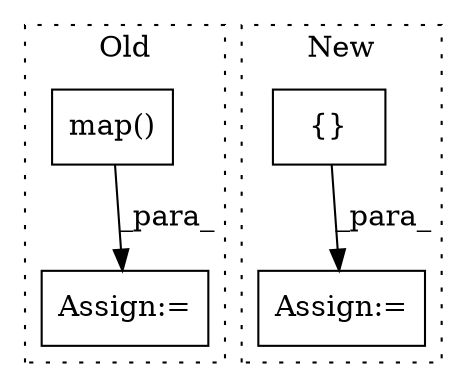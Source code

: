 digraph G {
subgraph cluster0 {
1 [label="map()" a="75" s="1253,1324" l="38,1" shape="box"];
4 [label="Assign:=" a="68" s="1250" l="3" shape="box"];
label = "Old";
style="dotted";
}
subgraph cluster1 {
2 [label="{}" a="59" s="2559,2559" l="2,1" shape="box"];
3 [label="Assign:=" a="68" s="2556" l="3" shape="box"];
label = "New";
style="dotted";
}
1 -> 4 [label="_para_"];
2 -> 3 [label="_para_"];
}